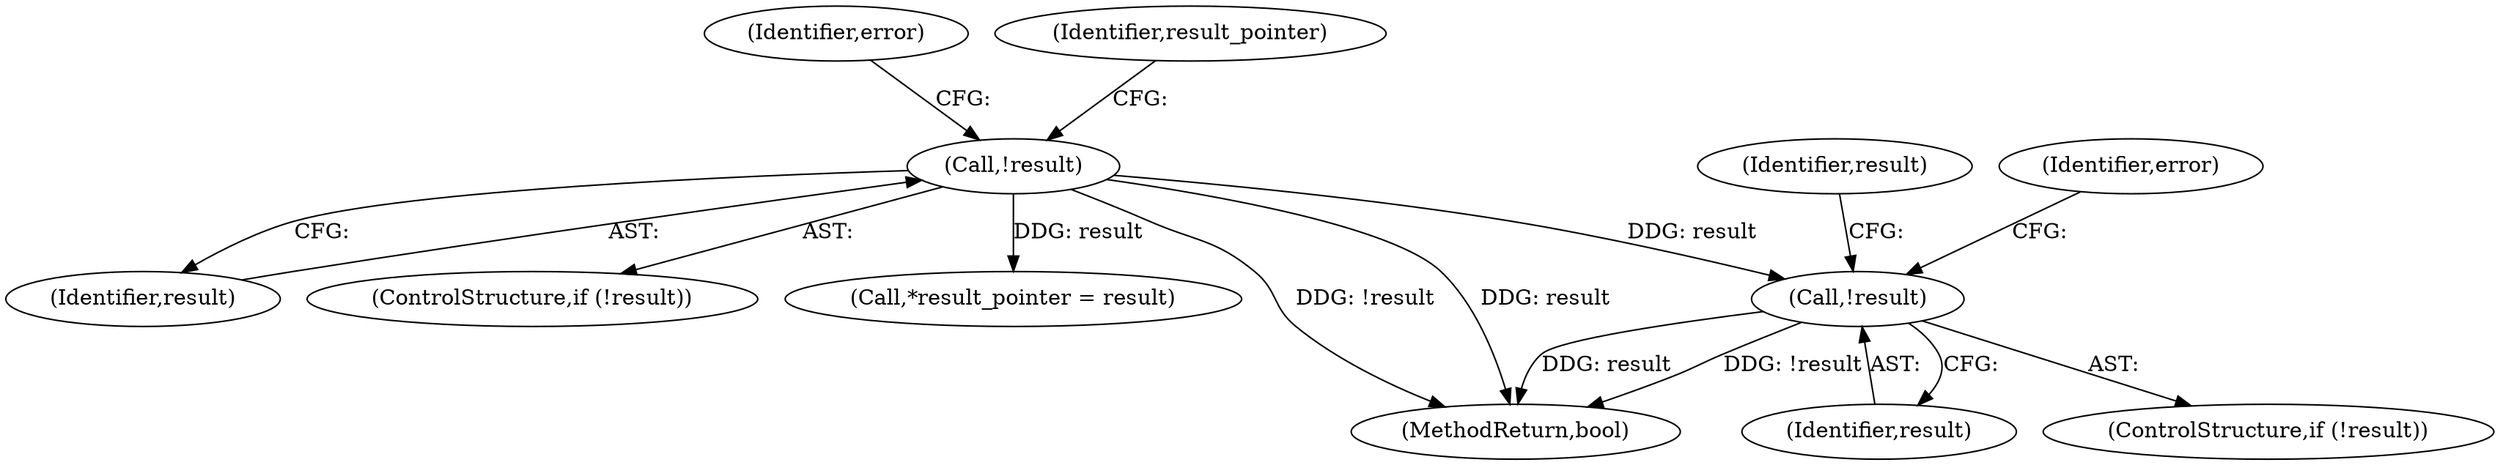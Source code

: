 digraph "0_Chrome_181c7400b2bf50ba02ac77149749fb419b4d4797@pointer" {
"1000215" [label="(Call,!result)"];
"1000128" [label="(Call,!result)"];
"1000215" [label="(Call,!result)"];
"1000239" [label="(MethodReturn,bool)"];
"1000226" [label="(Identifier,result)"];
"1000129" [label="(Identifier,result)"];
"1000133" [label="(Identifier,error)"];
"1000139" [label="(Identifier,result_pointer)"];
"1000127" [label="(ControlStructure,if (!result))"];
"1000128" [label="(Call,!result)"];
"1000214" [label="(ControlStructure,if (!result))"];
"1000220" [label="(Identifier,error)"];
"1000216" [label="(Identifier,result)"];
"1000137" [label="(Call,*result_pointer = result)"];
"1000215" -> "1000214"  [label="AST: "];
"1000215" -> "1000216"  [label="CFG: "];
"1000216" -> "1000215"  [label="AST: "];
"1000220" -> "1000215"  [label="CFG: "];
"1000226" -> "1000215"  [label="CFG: "];
"1000215" -> "1000239"  [label="DDG: result"];
"1000215" -> "1000239"  [label="DDG: !result"];
"1000128" -> "1000215"  [label="DDG: result"];
"1000128" -> "1000127"  [label="AST: "];
"1000128" -> "1000129"  [label="CFG: "];
"1000129" -> "1000128"  [label="AST: "];
"1000133" -> "1000128"  [label="CFG: "];
"1000139" -> "1000128"  [label="CFG: "];
"1000128" -> "1000239"  [label="DDG: result"];
"1000128" -> "1000239"  [label="DDG: !result"];
"1000128" -> "1000137"  [label="DDG: result"];
}
